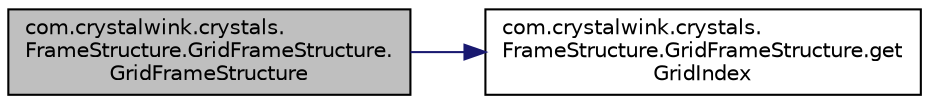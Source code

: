 digraph "com.crystalwink.crystals.FrameStructure.GridFrameStructure.GridFrameStructure"
{
  edge [fontname="Helvetica",fontsize="10",labelfontname="Helvetica",labelfontsize="10"];
  node [fontname="Helvetica",fontsize="10",shape=record];
  rankdir="LR";
  Node1 [label="com.crystalwink.crystals.\lFrameStructure.GridFrameStructure.\lGridFrameStructure",height=0.2,width=0.4,color="black", fillcolor="grey75", style="filled" fontcolor="black"];
  Node1 -> Node2 [color="midnightblue",fontsize="10",style="solid",fontname="Helvetica"];
  Node2 [label="com.crystalwink.crystals.\lFrameStructure.GridFrameStructure.get\lGridIndex",height=0.2,width=0.4,color="black", fillcolor="white", style="filled",URL="$classcom_1_1crystalwink_1_1crystals_1_1FrameStructure_1_1GridFrameStructure.html#ab94b654ffa6e903dfc4f032beaaa4f4d"];
}
